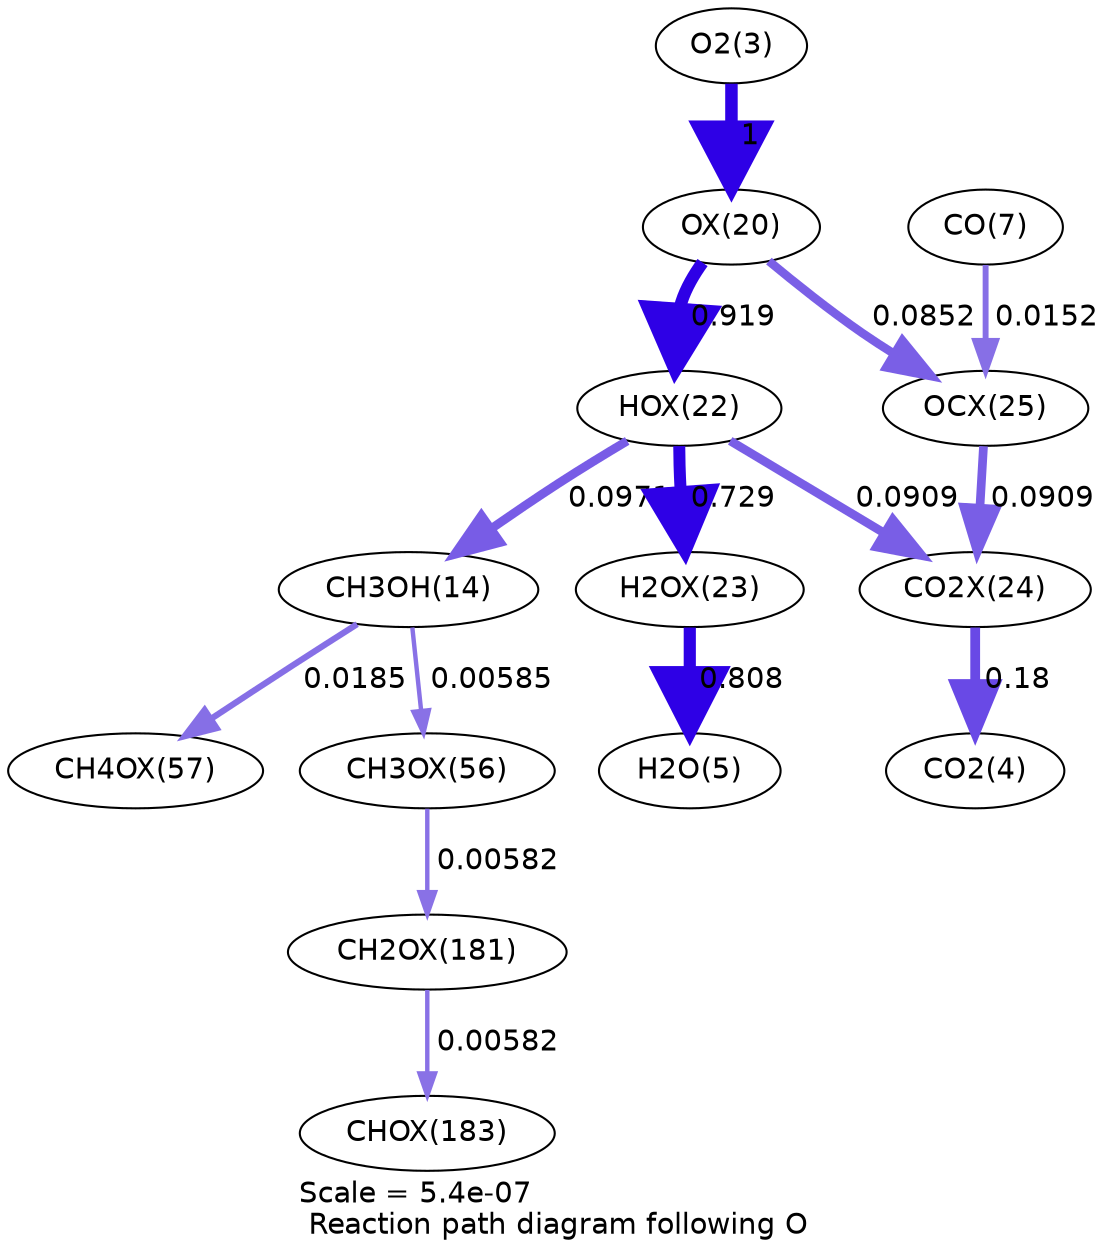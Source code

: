 digraph reaction_paths {
center=1;
s5 -> s26[fontname="Helvetica", penwidth=6, arrowsize=3, color="0.7, 1.5, 0.9"
, label=" 1"];
s26 -> s28[fontname="Helvetica", penwidth=5.94, arrowsize=2.97, color="0.7, 1.42, 0.9"
, label=" 0.919"];
s26 -> s31[fontname="Helvetica", penwidth=4.14, arrowsize=2.07, color="0.7, 0.585, 0.9"
, label=" 0.0852"];
s28 -> s16[fontname="Helvetica", penwidth=4.24, arrowsize=2.12, color="0.7, 0.597, 0.9"
, label=" 0.0971"];
s28 -> s29[fontname="Helvetica", penwidth=5.76, arrowsize=2.88, color="0.7, 1.23, 0.9"
, label=" 0.729"];
s28 -> s30[fontname="Helvetica", penwidth=4.19, arrowsize=2.09, color="0.7, 0.591, 0.9"
, label=" 0.0909"];
s16 -> s42[fontname="Helvetica", penwidth=2.99, arrowsize=1.49, color="0.7, 0.518, 0.9"
, label=" 0.0185"];
s16 -> s41[fontname="Helvetica", penwidth=2.12, arrowsize=1.06, color="0.7, 0.506, 0.9"
, label=" 0.00585"];
s29 -> s7[fontname="Helvetica", penwidth=5.84, arrowsize=2.92, color="0.7, 1.31, 0.9"
, label=" 0.808"];
s9 -> s31[fontname="Helvetica", penwidth=2.84, arrowsize=1.42, color="0.7, 0.515, 0.9"
, label=" 0.0152"];
s31 -> s30[fontname="Helvetica", penwidth=4.19, arrowsize=2.09, color="0.7, 0.591, 0.9"
, label=" 0.0909"];
s30 -> s6[fontname="Helvetica", penwidth=4.7, arrowsize=2.35, color="0.7, 0.68, 0.9"
, label=" 0.18"];
s41 -> s43[fontname="Helvetica", penwidth=2.12, arrowsize=1.06, color="0.7, 0.506, 0.9"
, label=" 0.00582"];
s43 -> s44[fontname="Helvetica", penwidth=2.12, arrowsize=1.06, color="0.7, 0.506, 0.9"
, label=" 0.00582"];
s5 [ fontname="Helvetica", label="O2(3)"];
s6 [ fontname="Helvetica", label="CO2(4)"];
s7 [ fontname="Helvetica", label="H2O(5)"];
s9 [ fontname="Helvetica", label="CO(7)"];
s16 [ fontname="Helvetica", label="CH3OH(14)"];
s26 [ fontname="Helvetica", label="OX(20)"];
s28 [ fontname="Helvetica", label="HOX(22)"];
s29 [ fontname="Helvetica", label="H2OX(23)"];
s30 [ fontname="Helvetica", label="CO2X(24)"];
s31 [ fontname="Helvetica", label="OCX(25)"];
s41 [ fontname="Helvetica", label="CH3OX(56)"];
s42 [ fontname="Helvetica", label="CH4OX(57)"];
s43 [ fontname="Helvetica", label="CH2OX(181)"];
s44 [ fontname="Helvetica", label="CHOX(183)"];
 label = "Scale = 5.4e-07\l Reaction path diagram following O";
 fontname = "Helvetica";
}
